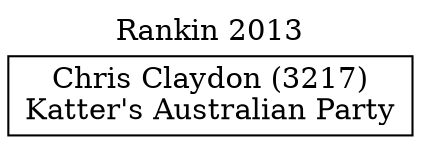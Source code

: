 // House preference flow
digraph "Chris Claydon (3217)_Rankin_2013" {
	graph [label="Rankin 2013" labelloc=t mclimit=10]
	node [shape=box]
	"Chris Claydon (3217)" [label="Chris Claydon (3217)
Katter's Australian Party"]
}
